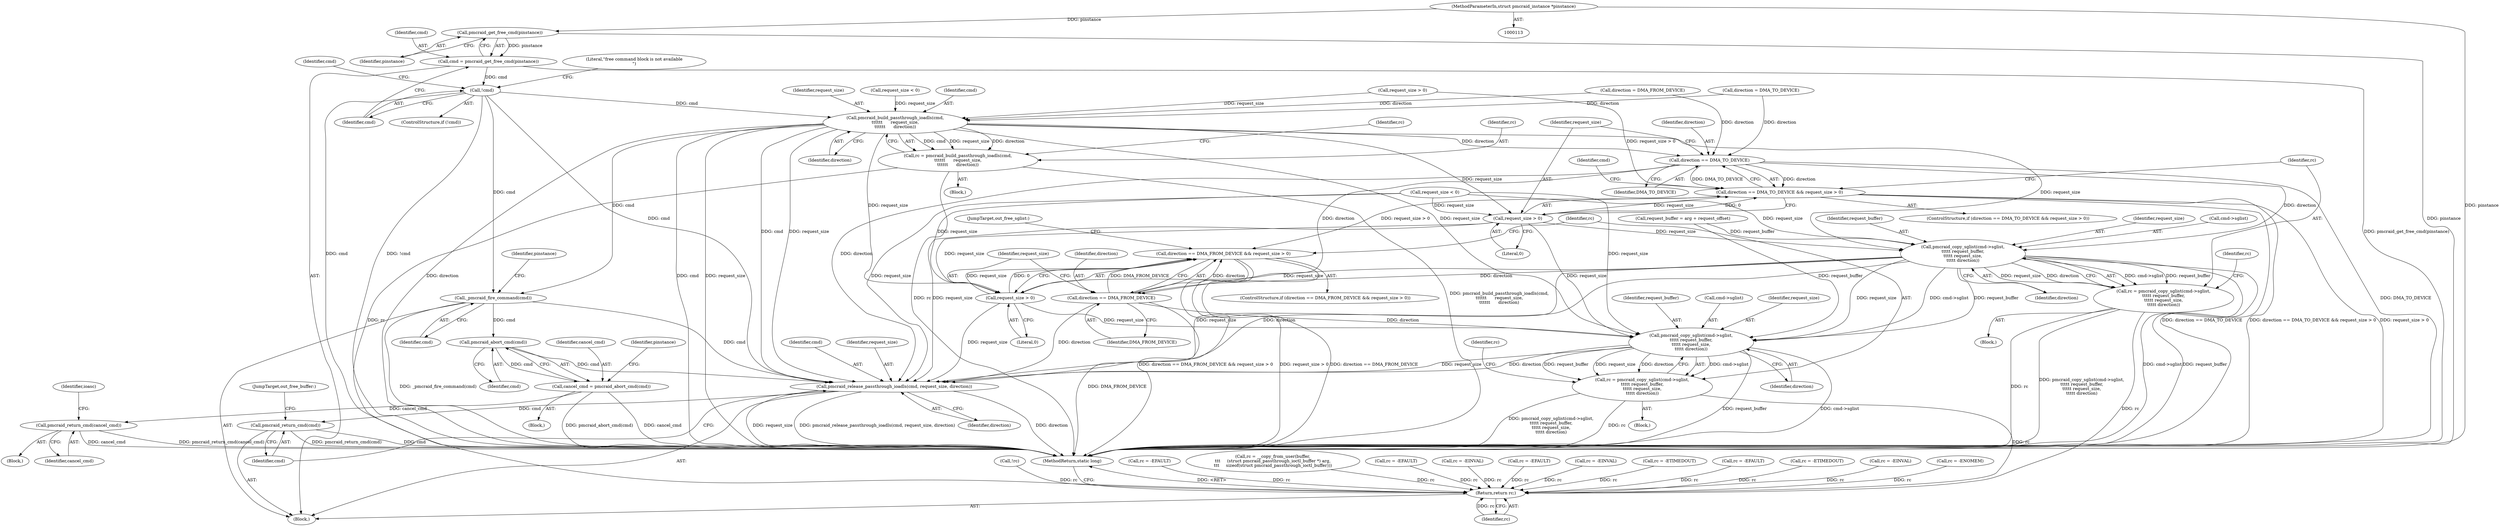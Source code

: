 digraph "0_linux_b5b515445f4f5a905c5dd27e6e682868ccd6c09d@API" {
"1000300" [label="(Call,pmcraid_get_free_cmd(pinstance))"];
"1000114" [label="(MethodParameterIn,struct pmcraid_instance *pinstance)"];
"1000298" [label="(Call,cmd = pmcraid_get_free_cmd(pinstance))"];
"1000303" [label="(Call,!cmd)"];
"1000456" [label="(Call,pmcraid_build_passthrough_ioadls(cmd,\n\t\t\t\t\t\t      request_size,\n\t\t\t\t\t\t      direction))"];
"1000454" [label="(Call,rc = pmcraid_build_passthrough_ioadls(cmd,\n\t\t\t\t\t\t      request_size,\n\t\t\t\t\t\t      direction))"];
"1000753" [label="(Return,return rc;)"];
"1000479" [label="(Call,direction == DMA_TO_DEVICE)"];
"1000478" [label="(Call,direction == DMA_TO_DEVICE && request_size > 0)"];
"1000717" [label="(Call,direction == DMA_FROM_DEVICE && request_size > 0)"];
"1000488" [label="(Call,pmcraid_copy_sglist(cmd->sglist,\n\t\t\t\t\t request_buffer,\n\t\t\t\t\t request_size,\n\t\t\t\t\t direction))"];
"1000486" [label="(Call,rc = pmcraid_copy_sglist(cmd->sglist,\n\t\t\t\t\t request_buffer,\n\t\t\t\t\t request_size,\n\t\t\t\t\t direction))"];
"1000718" [label="(Call,direction == DMA_FROM_DEVICE)"];
"1000727" [label="(Call,pmcraid_copy_sglist(cmd->sglist,\n\t\t\t\t\t request_buffer,\n\t\t\t\t\t request_size,\n\t\t\t\t\t direction))"];
"1000725" [label="(Call,rc = pmcraid_copy_sglist(cmd->sglist,\n\t\t\t\t\t request_buffer,\n\t\t\t\t\t request_size,\n\t\t\t\t\t direction))"];
"1000744" [label="(Call,pmcraid_release_passthrough_ioadls(cmd, request_size, direction))"];
"1000748" [label="(Call,pmcraid_return_cmd(cmd))"];
"1000721" [label="(Call,request_size > 0)"];
"1000482" [label="(Call,request_size > 0)"];
"1000552" [label="(Call,_pmcraid_fire_command(cmd))"];
"1000629" [label="(Call,pmcraid_abort_cmd(cmd))"];
"1000627" [label="(Call,cancel_cmd = pmcraid_abort_cmd(cmd))"];
"1000655" [label="(Call,pmcraid_return_cmd(cancel_cmd))"];
"1000478" [label="(Call,direction == DMA_TO_DEVICE && request_size > 0)"];
"1000304" [label="(Identifier,cmd)"];
"1000265" [label="(Call,!rc)"];
"1000248" [label="(Call,direction = DMA_FROM_DEVICE)"];
"1000750" [label="(JumpTarget,out_free_buffer:)"];
"1000640" [label="(Block,)"];
"1000299" [label="(Identifier,cmd)"];
"1000726" [label="(Identifier,rc)"];
"1000479" [label="(Call,direction == DMA_TO_DEVICE)"];
"1000485" [label="(Block,)"];
"1000739" [label="(Call,rc = -EFAULT)"];
"1000656" [label="(Identifier,cancel_cmd)"];
"1000461" [label="(Identifier,rc)"];
"1000749" [label="(Identifier,cmd)"];
"1000202" [label="(Call,rc = __copy_from_user(buffer,\n\t\t\t     (struct pmcraid_passthrough_ioctl_buffer *) arg,\n\t\t\t     sizeof(struct pmcraid_passthrough_ioctl_buffer)))"];
"1000315" [label="(Identifier,cmd)"];
"1000453" [label="(Block,)"];
"1000216" [label="(Call,rc = -EFAULT)"];
"1000723" [label="(Literal,0)"];
"1000481" [label="(Identifier,DMA_TO_DEVICE)"];
"1000655" [label="(Call,pmcraid_return_cmd(cancel_cmd))"];
"1000293" [label="(Call,rc = -EINVAL)"];
"1000755" [label="(MethodReturn,static long)"];
"1000486" [label="(Call,rc = pmcraid_copy_sglist(cmd->sglist,\n\t\t\t\t\t request_buffer,\n\t\t\t\t\t request_size,\n\t\t\t\t\t direction))"];
"1000456" [label="(Call,pmcraid_build_passthrough_ioadls(cmd,\n\t\t\t\t\t\t      request_size,\n\t\t\t\t\t\t      direction))"];
"1000747" [label="(Identifier,direction)"];
"1000754" [label="(Identifier,rc)"];
"1000477" [label="(ControlStructure,if (direction == DMA_TO_DEVICE && request_size > 0))"];
"1000459" [label="(Identifier,direction)"];
"1000711" [label="(Call,rc = -EFAULT)"];
"1000727" [label="(Call,pmcraid_copy_sglist(cmd->sglist,\n\t\t\t\t\t request_buffer,\n\t\t\t\t\t request_size,\n\t\t\t\t\t direction))"];
"1000721" [label="(Call,request_size > 0)"];
"1000492" [label="(Identifier,request_buffer)"];
"1000634" [label="(Identifier,pinstance)"];
"1000718" [label="(Call,direction == DMA_FROM_DEVICE)"];
"1000628" [label="(Identifier,cancel_cmd)"];
"1000493" [label="(Identifier,request_size)"];
"1000552" [label="(Call,_pmcraid_fire_command(cmd))"];
"1000720" [label="(Identifier,DMA_FROM_DEVICE)"];
"1000302" [label="(ControlStructure,if (!cmd))"];
"1000496" [label="(Identifier,rc)"];
"1000488" [label="(Call,pmcraid_copy_sglist(cmd->sglist,\n\t\t\t\t\t request_buffer,\n\t\t\t\t\t request_size,\n\t\t\t\t\t direction))"];
"1000745" [label="(Identifier,cmd)"];
"1000735" [label="(Identifier,rc)"];
"1000753" [label="(Return,return rc;)"];
"1000468" [label="(Call,request_size < 0)"];
"1000303" [label="(Call,!cmd)"];
"1000487" [label="(Identifier,rc)"];
"1000722" [label="(Identifier,request_size)"];
"1000279" [label="(Call,rc = -EINVAL)"];
"1000553" [label="(Identifier,cmd)"];
"1000671" [label="(Call,rc = -ETIMEDOUT)"];
"1000629" [label="(Call,pmcraid_abort_cmd(cmd))"];
"1000557" [label="(Identifier,pinstance)"];
"1000454" [label="(Call,rc = pmcraid_build_passthrough_ioadls(cmd,\n\t\t\t\t\t\t      request_size,\n\t\t\t\t\t\t      direction))"];
"1000240" [label="(Call,direction = DMA_TO_DEVICE)"];
"1000484" [label="(Literal,0)"];
"1000630" [label="(Identifier,cmd)"];
"1000301" [label="(Identifier,pinstance)"];
"1000307" [label="(Literal,\"free command block is not available\n\")"];
"1000482" [label="(Call,request_size > 0)"];
"1000455" [label="(Identifier,rc)"];
"1000458" [label="(Identifier,request_size)"];
"1000725" [label="(Call,rc = pmcraid_copy_sglist(cmd->sglist,\n\t\t\t\t\t request_buffer,\n\t\t\t\t\t request_size,\n\t\t\t\t\t direction))"];
"1000598" [label="(Block,)"];
"1000268" [label="(Call,rc = -EFAULT)"];
"1000748" [label="(Call,pmcraid_return_cmd(cmd))"];
"1000692" [label="(Call,rc = -ETIMEDOUT)"];
"1000733" [label="(Identifier,direction)"];
"1000489" [label="(Call,cmd->sglist)"];
"1000660" [label="(Identifier,ioasc)"];
"1000197" [label="(Call,request_buffer = arg + request_offset)"];
"1000743" [label="(JumpTarget,out_free_sglist:)"];
"1000717" [label="(Call,direction == DMA_FROM_DEVICE && request_size > 0)"];
"1000275" [label="(Call,request_size < 0)"];
"1000494" [label="(Identifier,direction)"];
"1000716" [label="(ControlStructure,if (direction == DMA_FROM_DEVICE && request_size > 0))"];
"1000627" [label="(Call,cancel_cmd = pmcraid_abort_cmd(cmd))"];
"1000483" [label="(Identifier,request_size)"];
"1000472" [label="(Call,rc = -EINVAL)"];
"1000300" [label="(Call,pmcraid_get_free_cmd(pinstance))"];
"1000114" [label="(MethodParameterIn,struct pmcraid_instance *pinstance)"];
"1000503" [label="(Identifier,cmd)"];
"1000298" [label="(Call,cmd = pmcraid_get_free_cmd(pinstance))"];
"1000719" [label="(Identifier,direction)"];
"1000731" [label="(Identifier,request_buffer)"];
"1000457" [label="(Identifier,cmd)"];
"1000744" [label="(Call,pmcraid_release_passthrough_ioadls(cmd, request_size, direction))"];
"1000724" [label="(Block,)"];
"1000308" [label="(Call,rc = -ENOMEM)"];
"1000746" [label="(Identifier,request_size)"];
"1000728" [label="(Call,cmd->sglist)"];
"1000252" [label="(Call,request_size > 0)"];
"1000480" [label="(Identifier,direction)"];
"1000732" [label="(Identifier,request_size)"];
"1000118" [label="(Block,)"];
"1000300" -> "1000298"  [label="AST: "];
"1000300" -> "1000301"  [label="CFG: "];
"1000301" -> "1000300"  [label="AST: "];
"1000298" -> "1000300"  [label="CFG: "];
"1000300" -> "1000755"  [label="DDG: pinstance"];
"1000300" -> "1000298"  [label="DDG: pinstance"];
"1000114" -> "1000300"  [label="DDG: pinstance"];
"1000114" -> "1000113"  [label="AST: "];
"1000114" -> "1000755"  [label="DDG: pinstance"];
"1000298" -> "1000118"  [label="AST: "];
"1000299" -> "1000298"  [label="AST: "];
"1000304" -> "1000298"  [label="CFG: "];
"1000298" -> "1000755"  [label="DDG: pmcraid_get_free_cmd(pinstance)"];
"1000298" -> "1000303"  [label="DDG: cmd"];
"1000303" -> "1000302"  [label="AST: "];
"1000303" -> "1000304"  [label="CFG: "];
"1000304" -> "1000303"  [label="AST: "];
"1000307" -> "1000303"  [label="CFG: "];
"1000315" -> "1000303"  [label="CFG: "];
"1000303" -> "1000755"  [label="DDG: cmd"];
"1000303" -> "1000755"  [label="DDG: !cmd"];
"1000303" -> "1000456"  [label="DDG: cmd"];
"1000303" -> "1000552"  [label="DDG: cmd"];
"1000303" -> "1000744"  [label="DDG: cmd"];
"1000456" -> "1000454"  [label="AST: "];
"1000456" -> "1000459"  [label="CFG: "];
"1000457" -> "1000456"  [label="AST: "];
"1000458" -> "1000456"  [label="AST: "];
"1000459" -> "1000456"  [label="AST: "];
"1000454" -> "1000456"  [label="CFG: "];
"1000456" -> "1000755"  [label="DDG: direction"];
"1000456" -> "1000755"  [label="DDG: cmd"];
"1000456" -> "1000755"  [label="DDG: request_size"];
"1000456" -> "1000454"  [label="DDG: cmd"];
"1000456" -> "1000454"  [label="DDG: request_size"];
"1000456" -> "1000454"  [label="DDG: direction"];
"1000275" -> "1000456"  [label="DDG: request_size"];
"1000252" -> "1000456"  [label="DDG: request_size"];
"1000240" -> "1000456"  [label="DDG: direction"];
"1000248" -> "1000456"  [label="DDG: direction"];
"1000456" -> "1000479"  [label="DDG: direction"];
"1000456" -> "1000482"  [label="DDG: request_size"];
"1000456" -> "1000488"  [label="DDG: request_size"];
"1000456" -> "1000552"  [label="DDG: cmd"];
"1000456" -> "1000721"  [label="DDG: request_size"];
"1000456" -> "1000727"  [label="DDG: request_size"];
"1000456" -> "1000744"  [label="DDG: cmd"];
"1000456" -> "1000744"  [label="DDG: request_size"];
"1000454" -> "1000453"  [label="AST: "];
"1000455" -> "1000454"  [label="AST: "];
"1000461" -> "1000454"  [label="CFG: "];
"1000454" -> "1000755"  [label="DDG: rc"];
"1000454" -> "1000755"  [label="DDG: pmcraid_build_passthrough_ioadls(cmd,\n\t\t\t\t\t\t      request_size,\n\t\t\t\t\t\t      direction)"];
"1000454" -> "1000753"  [label="DDG: rc"];
"1000753" -> "1000118"  [label="AST: "];
"1000753" -> "1000754"  [label="CFG: "];
"1000754" -> "1000753"  [label="AST: "];
"1000755" -> "1000753"  [label="CFG: "];
"1000753" -> "1000755"  [label="DDG: <RET>"];
"1000754" -> "1000753"  [label="DDG: rc"];
"1000711" -> "1000753"  [label="DDG: rc"];
"1000293" -> "1000753"  [label="DDG: rc"];
"1000279" -> "1000753"  [label="DDG: rc"];
"1000216" -> "1000753"  [label="DDG: rc"];
"1000268" -> "1000753"  [label="DDG: rc"];
"1000671" -> "1000753"  [label="DDG: rc"];
"1000265" -> "1000753"  [label="DDG: rc"];
"1000472" -> "1000753"  [label="DDG: rc"];
"1000725" -> "1000753"  [label="DDG: rc"];
"1000486" -> "1000753"  [label="DDG: rc"];
"1000308" -> "1000753"  [label="DDG: rc"];
"1000692" -> "1000753"  [label="DDG: rc"];
"1000202" -> "1000753"  [label="DDG: rc"];
"1000739" -> "1000753"  [label="DDG: rc"];
"1000479" -> "1000478"  [label="AST: "];
"1000479" -> "1000481"  [label="CFG: "];
"1000480" -> "1000479"  [label="AST: "];
"1000481" -> "1000479"  [label="AST: "];
"1000483" -> "1000479"  [label="CFG: "];
"1000478" -> "1000479"  [label="CFG: "];
"1000479" -> "1000755"  [label="DDG: DMA_TO_DEVICE"];
"1000479" -> "1000478"  [label="DDG: direction"];
"1000479" -> "1000478"  [label="DDG: DMA_TO_DEVICE"];
"1000240" -> "1000479"  [label="DDG: direction"];
"1000248" -> "1000479"  [label="DDG: direction"];
"1000479" -> "1000488"  [label="DDG: direction"];
"1000479" -> "1000718"  [label="DDG: direction"];
"1000479" -> "1000744"  [label="DDG: direction"];
"1000478" -> "1000477"  [label="AST: "];
"1000478" -> "1000482"  [label="CFG: "];
"1000482" -> "1000478"  [label="AST: "];
"1000487" -> "1000478"  [label="CFG: "];
"1000503" -> "1000478"  [label="CFG: "];
"1000478" -> "1000755"  [label="DDG: direction == DMA_TO_DEVICE"];
"1000478" -> "1000755"  [label="DDG: direction == DMA_TO_DEVICE && request_size > 0"];
"1000478" -> "1000755"  [label="DDG: request_size > 0"];
"1000252" -> "1000478"  [label="DDG: request_size > 0"];
"1000482" -> "1000478"  [label="DDG: request_size"];
"1000482" -> "1000478"  [label="DDG: 0"];
"1000478" -> "1000717"  [label="DDG: request_size > 0"];
"1000717" -> "1000716"  [label="AST: "];
"1000717" -> "1000718"  [label="CFG: "];
"1000717" -> "1000721"  [label="CFG: "];
"1000718" -> "1000717"  [label="AST: "];
"1000721" -> "1000717"  [label="AST: "];
"1000726" -> "1000717"  [label="CFG: "];
"1000743" -> "1000717"  [label="CFG: "];
"1000717" -> "1000755"  [label="DDG: direction == DMA_FROM_DEVICE && request_size > 0"];
"1000717" -> "1000755"  [label="DDG: request_size > 0"];
"1000717" -> "1000755"  [label="DDG: direction == DMA_FROM_DEVICE"];
"1000718" -> "1000717"  [label="DDG: direction"];
"1000718" -> "1000717"  [label="DDG: DMA_FROM_DEVICE"];
"1000721" -> "1000717"  [label="DDG: request_size"];
"1000721" -> "1000717"  [label="DDG: 0"];
"1000488" -> "1000486"  [label="AST: "];
"1000488" -> "1000494"  [label="CFG: "];
"1000489" -> "1000488"  [label="AST: "];
"1000492" -> "1000488"  [label="AST: "];
"1000493" -> "1000488"  [label="AST: "];
"1000494" -> "1000488"  [label="AST: "];
"1000486" -> "1000488"  [label="CFG: "];
"1000488" -> "1000755"  [label="DDG: cmd->sglist"];
"1000488" -> "1000755"  [label="DDG: request_buffer"];
"1000488" -> "1000486"  [label="DDG: cmd->sglist"];
"1000488" -> "1000486"  [label="DDG: request_buffer"];
"1000488" -> "1000486"  [label="DDG: request_size"];
"1000488" -> "1000486"  [label="DDG: direction"];
"1000197" -> "1000488"  [label="DDG: request_buffer"];
"1000482" -> "1000488"  [label="DDG: request_size"];
"1000468" -> "1000488"  [label="DDG: request_size"];
"1000488" -> "1000718"  [label="DDG: direction"];
"1000488" -> "1000721"  [label="DDG: request_size"];
"1000488" -> "1000727"  [label="DDG: cmd->sglist"];
"1000488" -> "1000727"  [label="DDG: request_buffer"];
"1000488" -> "1000727"  [label="DDG: request_size"];
"1000488" -> "1000744"  [label="DDG: request_size"];
"1000488" -> "1000744"  [label="DDG: direction"];
"1000486" -> "1000485"  [label="AST: "];
"1000487" -> "1000486"  [label="AST: "];
"1000496" -> "1000486"  [label="CFG: "];
"1000486" -> "1000755"  [label="DDG: pmcraid_copy_sglist(cmd->sglist,\n\t\t\t\t\t request_buffer,\n\t\t\t\t\t request_size,\n\t\t\t\t\t direction)"];
"1000486" -> "1000755"  [label="DDG: rc"];
"1000718" -> "1000720"  [label="CFG: "];
"1000719" -> "1000718"  [label="AST: "];
"1000720" -> "1000718"  [label="AST: "];
"1000722" -> "1000718"  [label="CFG: "];
"1000718" -> "1000755"  [label="DDG: DMA_FROM_DEVICE"];
"1000718" -> "1000727"  [label="DDG: direction"];
"1000718" -> "1000744"  [label="DDG: direction"];
"1000727" -> "1000725"  [label="AST: "];
"1000727" -> "1000733"  [label="CFG: "];
"1000728" -> "1000727"  [label="AST: "];
"1000731" -> "1000727"  [label="AST: "];
"1000732" -> "1000727"  [label="AST: "];
"1000733" -> "1000727"  [label="AST: "];
"1000725" -> "1000727"  [label="CFG: "];
"1000727" -> "1000755"  [label="DDG: request_buffer"];
"1000727" -> "1000755"  [label="DDG: cmd->sglist"];
"1000727" -> "1000725"  [label="DDG: cmd->sglist"];
"1000727" -> "1000725"  [label="DDG: request_buffer"];
"1000727" -> "1000725"  [label="DDG: request_size"];
"1000727" -> "1000725"  [label="DDG: direction"];
"1000197" -> "1000727"  [label="DDG: request_buffer"];
"1000482" -> "1000727"  [label="DDG: request_size"];
"1000468" -> "1000727"  [label="DDG: request_size"];
"1000721" -> "1000727"  [label="DDG: request_size"];
"1000727" -> "1000744"  [label="DDG: request_size"];
"1000727" -> "1000744"  [label="DDG: direction"];
"1000725" -> "1000724"  [label="AST: "];
"1000726" -> "1000725"  [label="AST: "];
"1000735" -> "1000725"  [label="CFG: "];
"1000725" -> "1000755"  [label="DDG: pmcraid_copy_sglist(cmd->sglist,\n\t\t\t\t\t request_buffer,\n\t\t\t\t\t request_size,\n\t\t\t\t\t direction)"];
"1000725" -> "1000755"  [label="DDG: rc"];
"1000744" -> "1000118"  [label="AST: "];
"1000744" -> "1000747"  [label="CFG: "];
"1000745" -> "1000744"  [label="AST: "];
"1000746" -> "1000744"  [label="AST: "];
"1000747" -> "1000744"  [label="AST: "];
"1000749" -> "1000744"  [label="CFG: "];
"1000744" -> "1000755"  [label="DDG: pmcraid_release_passthrough_ioadls(cmd, request_size, direction)"];
"1000744" -> "1000755"  [label="DDG: direction"];
"1000744" -> "1000755"  [label="DDG: request_size"];
"1000629" -> "1000744"  [label="DDG: cmd"];
"1000552" -> "1000744"  [label="DDG: cmd"];
"1000482" -> "1000744"  [label="DDG: request_size"];
"1000468" -> "1000744"  [label="DDG: request_size"];
"1000721" -> "1000744"  [label="DDG: request_size"];
"1000744" -> "1000748"  [label="DDG: cmd"];
"1000748" -> "1000118"  [label="AST: "];
"1000748" -> "1000749"  [label="CFG: "];
"1000749" -> "1000748"  [label="AST: "];
"1000750" -> "1000748"  [label="CFG: "];
"1000748" -> "1000755"  [label="DDG: pmcraid_return_cmd(cmd)"];
"1000748" -> "1000755"  [label="DDG: cmd"];
"1000721" -> "1000723"  [label="CFG: "];
"1000722" -> "1000721"  [label="AST: "];
"1000723" -> "1000721"  [label="AST: "];
"1000482" -> "1000721"  [label="DDG: request_size"];
"1000468" -> "1000721"  [label="DDG: request_size"];
"1000482" -> "1000484"  [label="CFG: "];
"1000483" -> "1000482"  [label="AST: "];
"1000484" -> "1000482"  [label="AST: "];
"1000468" -> "1000482"  [label="DDG: request_size"];
"1000552" -> "1000118"  [label="AST: "];
"1000552" -> "1000553"  [label="CFG: "];
"1000553" -> "1000552"  [label="AST: "];
"1000557" -> "1000552"  [label="CFG: "];
"1000552" -> "1000755"  [label="DDG: _pmcraid_fire_command(cmd)"];
"1000552" -> "1000629"  [label="DDG: cmd"];
"1000629" -> "1000627"  [label="AST: "];
"1000629" -> "1000630"  [label="CFG: "];
"1000630" -> "1000629"  [label="AST: "];
"1000627" -> "1000629"  [label="CFG: "];
"1000629" -> "1000627"  [label="DDG: cmd"];
"1000627" -> "1000598"  [label="AST: "];
"1000628" -> "1000627"  [label="AST: "];
"1000634" -> "1000627"  [label="CFG: "];
"1000627" -> "1000755"  [label="DDG: pmcraid_abort_cmd(cmd)"];
"1000627" -> "1000755"  [label="DDG: cancel_cmd"];
"1000627" -> "1000655"  [label="DDG: cancel_cmd"];
"1000655" -> "1000640"  [label="AST: "];
"1000655" -> "1000656"  [label="CFG: "];
"1000656" -> "1000655"  [label="AST: "];
"1000660" -> "1000655"  [label="CFG: "];
"1000655" -> "1000755"  [label="DDG: cancel_cmd"];
"1000655" -> "1000755"  [label="DDG: pmcraid_return_cmd(cancel_cmd)"];
}
